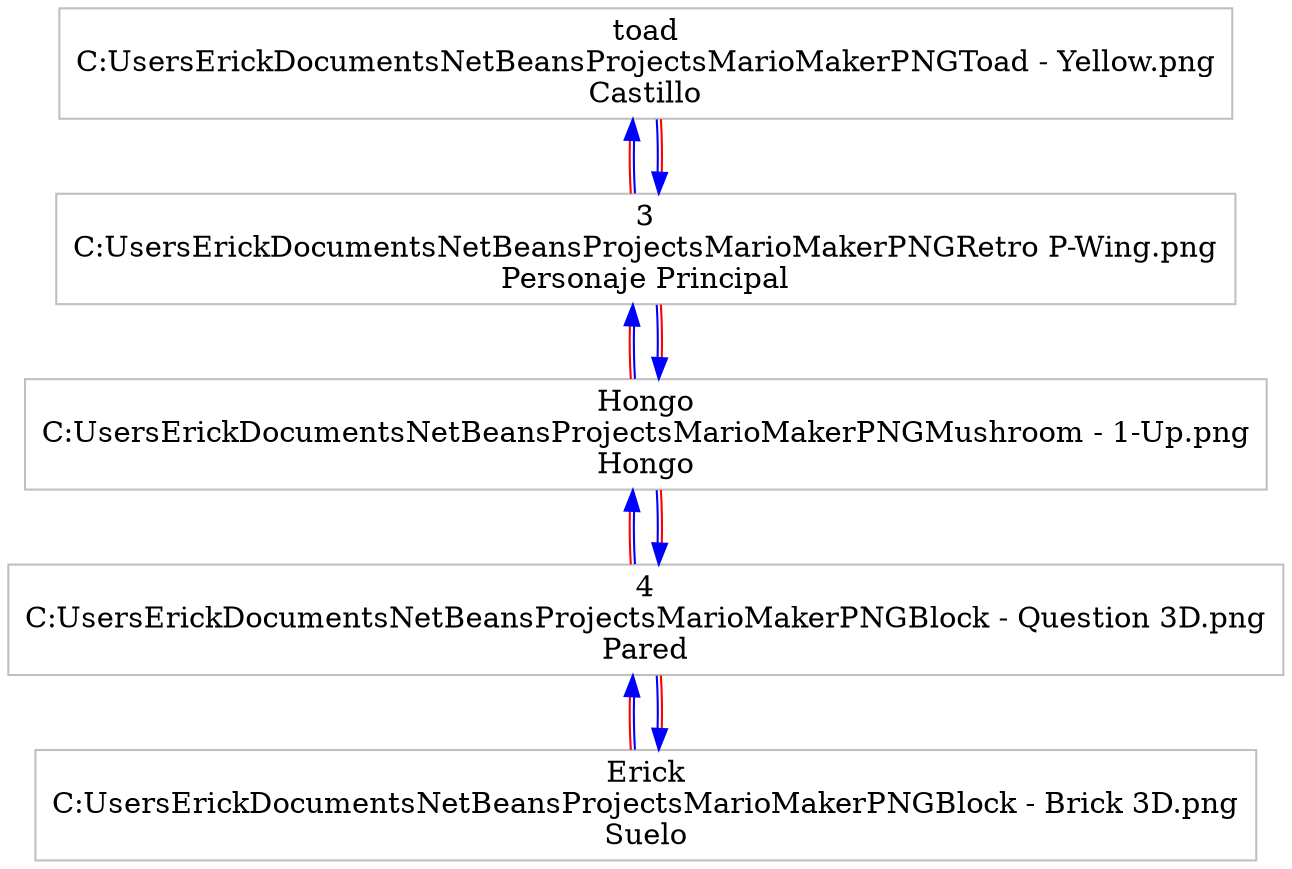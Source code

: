 digraph ColaAtencion {node [dir=both,shape=polygon, fontcolor="Black", height=0.5, color="Grey"]edge [color="blue", color="blue:red"]rankdir=BT
"Erick
C:\Users\Erick\Documents\NetBeansProjects\MarioMaker\PNG\Block - Brick 3D.png
Suelo"-> "4
C:\Users\Erick\Documents\NetBeansProjects\MarioMaker\PNG\Block - Question 3D.png
Pared"
"4
C:\Users\Erick\Documents\NetBeansProjects\MarioMaker\PNG\Block - Question 3D.png
Pared"-> "Erick
C:\Users\Erick\Documents\NetBeansProjects\MarioMaker\PNG\Block - Brick 3D.png
Suelo"
"4
C:\Users\Erick\Documents\NetBeansProjects\MarioMaker\PNG\Block - Question 3D.png
Pared"-> "Hongo
C:\Users\Erick\Documents\NetBeansProjects\MarioMaker\PNG\Mushroom - 1-Up.png
Hongo"
"Hongo
C:\Users\Erick\Documents\NetBeansProjects\MarioMaker\PNG\Mushroom - 1-Up.png
Hongo"-> "4
C:\Users\Erick\Documents\NetBeansProjects\MarioMaker\PNG\Block - Question 3D.png
Pared"
"Hongo
C:\Users\Erick\Documents\NetBeansProjects\MarioMaker\PNG\Mushroom - 1-Up.png
Hongo"-> "3
C:\Users\Erick\Documents\NetBeansProjects\MarioMaker\PNG\Retro P-Wing.png
Personaje Principal"
"3
C:\Users\Erick\Documents\NetBeansProjects\MarioMaker\PNG\Retro P-Wing.png
Personaje Principal"-> "Hongo
C:\Users\Erick\Documents\NetBeansProjects\MarioMaker\PNG\Mushroom - 1-Up.png
Hongo"
"3
C:\Users\Erick\Documents\NetBeansProjects\MarioMaker\PNG\Retro P-Wing.png
Personaje Principal"-> "toad
C:\Users\Erick\Documents\NetBeansProjects\MarioMaker\PNG\Toad - Yellow.png
Castillo"
"toad
C:\Users\Erick\Documents\NetBeansProjects\MarioMaker\PNG\Toad - Yellow.png
Castillo"-> "3
C:\Users\Erick\Documents\NetBeansProjects\MarioMaker\PNG\Retro P-Wing.png
Personaje Principal"
}
